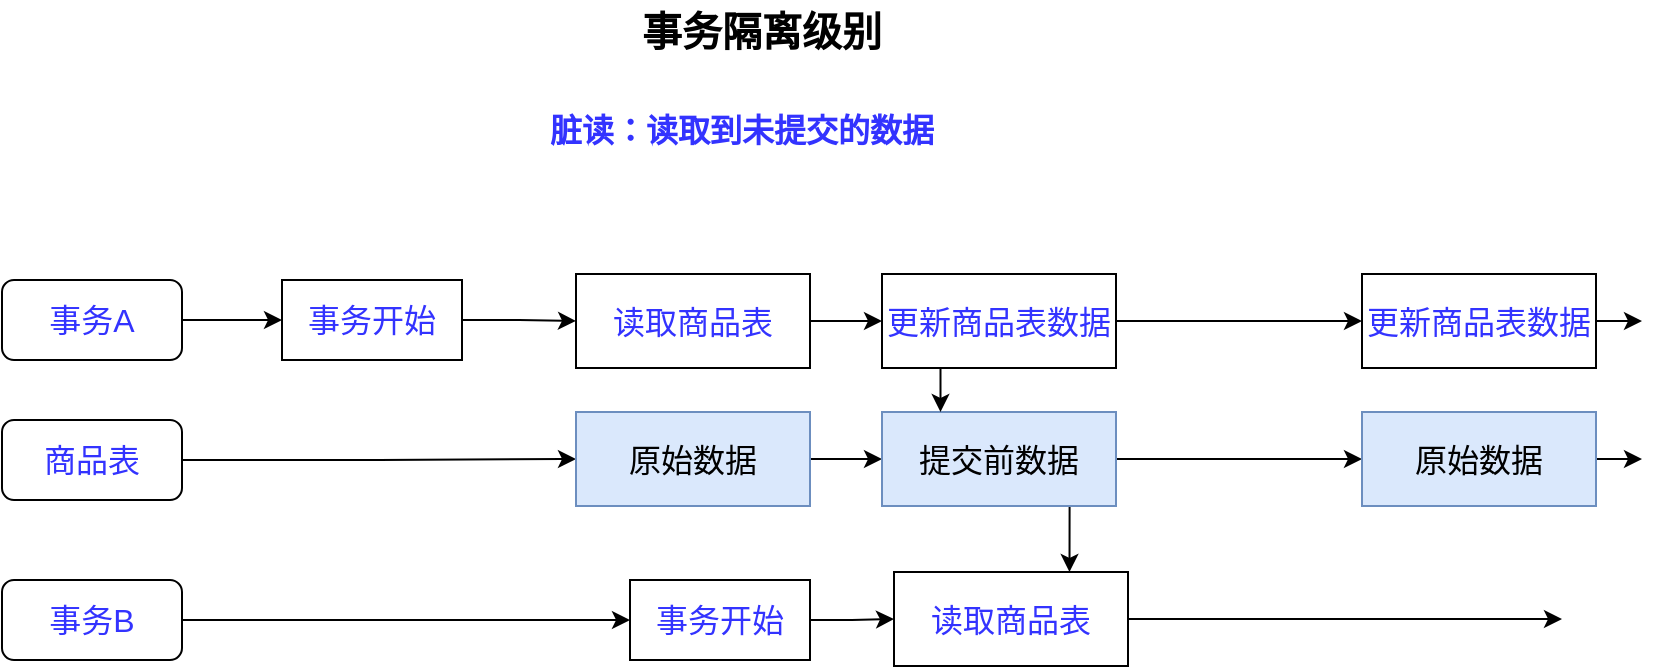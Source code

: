 <mxfile version="17.2.5" type="github">
  <diagram id="2CsdSUBaZISw8jGjdjts" name="Page-1">
    <mxGraphModel dx="1038" dy="540" grid="1" gridSize="10" guides="1" tooltips="1" connect="1" arrows="1" fold="1" page="1" pageScale="1" pageWidth="827" pageHeight="1169" math="0" shadow="0">
      <root>
        <mxCell id="0" />
        <mxCell id="1" parent="0" />
        <mxCell id="bUxGDpA5Nrg-ybslwA1c-1" value="事务隔离级别" style="text;html=1;strokeColor=none;fillColor=none;align=center;verticalAlign=middle;whiteSpace=wrap;rounded=0;fontStyle=1;fontSize=20;" vertex="1" parent="1">
          <mxGeometry x="270" y="20" width="240" height="30" as="geometry" />
        </mxCell>
        <mxCell id="bUxGDpA5Nrg-ybslwA1c-2" value="脏读：读取到未提交的数据" style="text;html=1;align=center;verticalAlign=middle;whiteSpace=wrap;rounded=0;fontStyle=1;fontSize=16;fontColor=#3333FF;" vertex="1" parent="1">
          <mxGeometry x="260" y="70" width="240" height="30" as="geometry" />
        </mxCell>
        <mxCell id="bUxGDpA5Nrg-ybslwA1c-7" style="edgeStyle=orthogonalEdgeStyle;rounded=0;orthogonalLoop=1;jettySize=auto;html=1;entryX=0;entryY=0.5;entryDx=0;entryDy=0;fontSize=16;fontColor=#3333FF;" edge="1" parent="1" source="bUxGDpA5Nrg-ybslwA1c-3" target="bUxGDpA5Nrg-ybslwA1c-6">
          <mxGeometry relative="1" as="geometry" />
        </mxCell>
        <mxCell id="bUxGDpA5Nrg-ybslwA1c-3" value="事务A" style="rounded=1;whiteSpace=wrap;html=1;fontSize=16;fontColor=#3333FF;" vertex="1" parent="1">
          <mxGeometry x="10" y="160" width="90" height="40" as="geometry" />
        </mxCell>
        <mxCell id="bUxGDpA5Nrg-ybslwA1c-9" value="" style="edgeStyle=orthogonalEdgeStyle;rounded=0;orthogonalLoop=1;jettySize=auto;html=1;fontSize=16;fontColor=#3333FF;" edge="1" parent="1" source="bUxGDpA5Nrg-ybslwA1c-6" target="bUxGDpA5Nrg-ybslwA1c-8">
          <mxGeometry relative="1" as="geometry" />
        </mxCell>
        <mxCell id="bUxGDpA5Nrg-ybslwA1c-6" value="事务开始" style="rounded=0;whiteSpace=wrap;html=1;fontSize=16;fontColor=#3333FF;" vertex="1" parent="1">
          <mxGeometry x="150" y="160" width="90" height="40" as="geometry" />
        </mxCell>
        <mxCell id="bUxGDpA5Nrg-ybslwA1c-11" style="edgeStyle=orthogonalEdgeStyle;rounded=0;orthogonalLoop=1;jettySize=auto;html=1;entryX=0;entryY=0.5;entryDx=0;entryDy=0;fontSize=16;fontColor=#3333FF;" edge="1" parent="1" source="bUxGDpA5Nrg-ybslwA1c-8" target="bUxGDpA5Nrg-ybslwA1c-10">
          <mxGeometry relative="1" as="geometry" />
        </mxCell>
        <mxCell id="bUxGDpA5Nrg-ybslwA1c-8" value="读取商品表" style="whiteSpace=wrap;html=1;fontSize=16;fontColor=#3333FF;rounded=0;" vertex="1" parent="1">
          <mxGeometry x="297" y="157" width="117" height="47" as="geometry" />
        </mxCell>
        <mxCell id="bUxGDpA5Nrg-ybslwA1c-17" style="edgeStyle=orthogonalEdgeStyle;rounded=0;orthogonalLoop=1;jettySize=auto;html=1;fontSize=16;fontColor=#3333FF;" edge="1" parent="1" source="bUxGDpA5Nrg-ybslwA1c-10" target="bUxGDpA5Nrg-ybslwA1c-16">
          <mxGeometry relative="1" as="geometry" />
        </mxCell>
        <mxCell id="bUxGDpA5Nrg-ybslwA1c-10" value="更新商品表数据" style="whiteSpace=wrap;html=1;fontSize=16;fontColor=#3333FF;rounded=0;" vertex="1" parent="1">
          <mxGeometry x="450" y="157" width="117" height="47" as="geometry" />
        </mxCell>
        <mxCell id="bUxGDpA5Nrg-ybslwA1c-14" style="edgeStyle=orthogonalEdgeStyle;rounded=0;orthogonalLoop=1;jettySize=auto;html=1;entryX=0;entryY=0.5;entryDx=0;entryDy=0;fontSize=16;fontColor=#3333FF;" edge="1" parent="1" source="bUxGDpA5Nrg-ybslwA1c-12" target="bUxGDpA5Nrg-ybslwA1c-13">
          <mxGeometry relative="1" as="geometry" />
        </mxCell>
        <mxCell id="bUxGDpA5Nrg-ybslwA1c-12" value="商品表" style="rounded=1;whiteSpace=wrap;html=1;fontSize=16;fontColor=#3333FF;" vertex="1" parent="1">
          <mxGeometry x="10" y="230" width="90" height="40" as="geometry" />
        </mxCell>
        <mxCell id="bUxGDpA5Nrg-ybslwA1c-19" style="edgeStyle=orthogonalEdgeStyle;rounded=0;orthogonalLoop=1;jettySize=auto;html=1;exitX=1;exitY=0.5;exitDx=0;exitDy=0;fontSize=16;fontColor=#3333FF;" edge="1" parent="1" source="bUxGDpA5Nrg-ybslwA1c-13" target="bUxGDpA5Nrg-ybslwA1c-15">
          <mxGeometry relative="1" as="geometry" />
        </mxCell>
        <mxCell id="bUxGDpA5Nrg-ybslwA1c-13" value="原始数据" style="whiteSpace=wrap;html=1;fontSize=16;rounded=0;fillColor=#dae8fc;strokeColor=#6c8ebf;" vertex="1" parent="1">
          <mxGeometry x="297" y="226" width="117" height="47" as="geometry" />
        </mxCell>
        <mxCell id="bUxGDpA5Nrg-ybslwA1c-20" style="edgeStyle=orthogonalEdgeStyle;rounded=0;orthogonalLoop=1;jettySize=auto;html=1;entryX=0;entryY=0.5;entryDx=0;entryDy=0;fontSize=16;fontColor=#3333FF;" edge="1" parent="1" source="bUxGDpA5Nrg-ybslwA1c-15" target="bUxGDpA5Nrg-ybslwA1c-18">
          <mxGeometry relative="1" as="geometry" />
        </mxCell>
        <mxCell id="bUxGDpA5Nrg-ybslwA1c-31" style="edgeStyle=orthogonalEdgeStyle;rounded=0;orthogonalLoop=1;jettySize=auto;html=1;exitX=0.75;exitY=1;exitDx=0;exitDy=0;entryX=0.75;entryY=0;entryDx=0;entryDy=0;fontSize=16;fontColor=#3333FF;" edge="1" parent="1" source="bUxGDpA5Nrg-ybslwA1c-15" target="bUxGDpA5Nrg-ybslwA1c-23">
          <mxGeometry relative="1" as="geometry" />
        </mxCell>
        <mxCell id="bUxGDpA5Nrg-ybslwA1c-15" value="提交前数据" style="whiteSpace=wrap;html=1;fontSize=16;rounded=0;fillColor=#dae8fc;strokeColor=#6c8ebf;" vertex="1" parent="1">
          <mxGeometry x="450" y="226" width="117" height="47" as="geometry" />
        </mxCell>
        <mxCell id="bUxGDpA5Nrg-ybslwA1c-29" style="edgeStyle=orthogonalEdgeStyle;rounded=0;orthogonalLoop=1;jettySize=auto;html=1;exitX=1;exitY=0.5;exitDx=0;exitDy=0;fontSize=16;fontColor=#3333FF;" edge="1" parent="1" source="bUxGDpA5Nrg-ybslwA1c-16">
          <mxGeometry relative="1" as="geometry">
            <mxPoint x="830" y="181" as="targetPoint" />
          </mxGeometry>
        </mxCell>
        <mxCell id="bUxGDpA5Nrg-ybslwA1c-16" value="更新商品表数据" style="whiteSpace=wrap;html=1;fontSize=16;fontColor=#3333FF;rounded=0;" vertex="1" parent="1">
          <mxGeometry x="690" y="157" width="117" height="47" as="geometry" />
        </mxCell>
        <mxCell id="bUxGDpA5Nrg-ybslwA1c-28" style="edgeStyle=orthogonalEdgeStyle;rounded=0;orthogonalLoop=1;jettySize=auto;html=1;fontSize=16;fontColor=#3333FF;" edge="1" parent="1" source="bUxGDpA5Nrg-ybslwA1c-18">
          <mxGeometry relative="1" as="geometry">
            <mxPoint x="830" y="249.5" as="targetPoint" />
          </mxGeometry>
        </mxCell>
        <mxCell id="bUxGDpA5Nrg-ybslwA1c-18" value="原始数据" style="whiteSpace=wrap;html=1;fontSize=16;rounded=0;fillColor=#dae8fc;strokeColor=#6c8ebf;" vertex="1" parent="1">
          <mxGeometry x="690" y="226" width="117" height="47" as="geometry" />
        </mxCell>
        <mxCell id="bUxGDpA5Nrg-ybslwA1c-24" style="edgeStyle=orthogonalEdgeStyle;rounded=0;orthogonalLoop=1;jettySize=auto;html=1;fontSize=16;fontColor=#3333FF;" edge="1" parent="1" source="bUxGDpA5Nrg-ybslwA1c-21" target="bUxGDpA5Nrg-ybslwA1c-22">
          <mxGeometry relative="1" as="geometry" />
        </mxCell>
        <mxCell id="bUxGDpA5Nrg-ybslwA1c-21" value="事务B" style="rounded=1;whiteSpace=wrap;html=1;fontSize=16;fontColor=#3333FF;" vertex="1" parent="1">
          <mxGeometry x="10" y="310" width="90" height="40" as="geometry" />
        </mxCell>
        <mxCell id="bUxGDpA5Nrg-ybslwA1c-25" style="edgeStyle=orthogonalEdgeStyle;rounded=0;orthogonalLoop=1;jettySize=auto;html=1;fontSize=16;fontColor=#3333FF;" edge="1" parent="1" source="bUxGDpA5Nrg-ybslwA1c-22" target="bUxGDpA5Nrg-ybslwA1c-23">
          <mxGeometry relative="1" as="geometry" />
        </mxCell>
        <mxCell id="bUxGDpA5Nrg-ybslwA1c-22" value="事务开始" style="rounded=0;whiteSpace=wrap;html=1;fontSize=16;fontColor=#3333FF;" vertex="1" parent="1">
          <mxGeometry x="324" y="310" width="90" height="40" as="geometry" />
        </mxCell>
        <mxCell id="bUxGDpA5Nrg-ybslwA1c-27" style="edgeStyle=orthogonalEdgeStyle;rounded=0;orthogonalLoop=1;jettySize=auto;html=1;fontSize=16;fontColor=#3333FF;" edge="1" parent="1" source="bUxGDpA5Nrg-ybslwA1c-23">
          <mxGeometry relative="1" as="geometry">
            <mxPoint x="790" y="329.5" as="targetPoint" />
          </mxGeometry>
        </mxCell>
        <mxCell id="bUxGDpA5Nrg-ybslwA1c-23" value="读取商品表" style="whiteSpace=wrap;html=1;fontSize=16;fontColor=#3333FF;rounded=0;" vertex="1" parent="1">
          <mxGeometry x="456" y="306" width="117" height="47" as="geometry" />
        </mxCell>
        <mxCell id="bUxGDpA5Nrg-ybslwA1c-30" value="" style="endArrow=classic;html=1;rounded=0;fontSize=16;fontColor=#3333FF;exitX=0.25;exitY=1;exitDx=0;exitDy=0;entryX=0.25;entryY=0;entryDx=0;entryDy=0;" edge="1" parent="1" source="bUxGDpA5Nrg-ybslwA1c-10" target="bUxGDpA5Nrg-ybslwA1c-15">
          <mxGeometry width="50" height="50" relative="1" as="geometry">
            <mxPoint x="390" y="260" as="sourcePoint" />
            <mxPoint x="440" y="210" as="targetPoint" />
          </mxGeometry>
        </mxCell>
      </root>
    </mxGraphModel>
  </diagram>
</mxfile>
